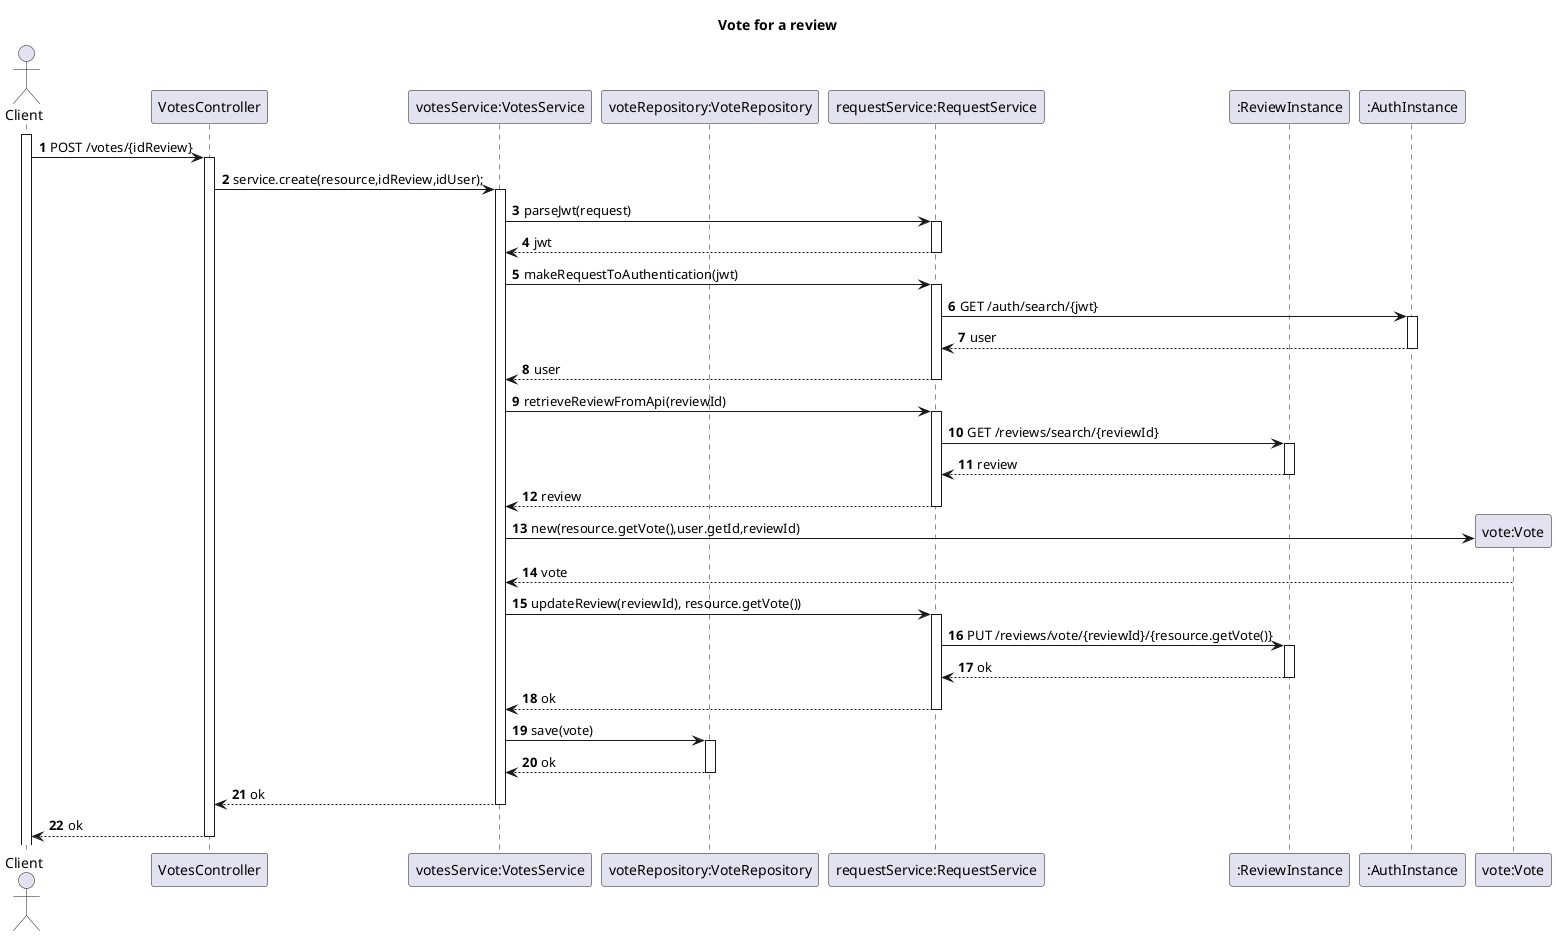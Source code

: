 @startuml
'https://plantuml.com/sequence-diagram

title Vote for a review
autoactivate on
autonumber

actor "Client" as User
participant "VotesController" as Ctrl
participant "votesService:VotesService" as service
participant "voteRepository:VoteRepository" as repo
participant "requestService:RequestService" as request
participant ":ReviewInstance" as instance
participant ":AuthInstance" as instanceAuth

participant "vote:Vote" as vote




activate User
User -> Ctrl : POST /votes/{idReview}
Ctrl -> service : service.create(resource,idReview,idUser);
service -> request: parseJwt(request)
request --> service: jwt
service -> request: makeRequestToAuthentication(jwt)
request -> instanceAuth: GET /auth/search/{jwt}
instanceAuth --> request: user
request --> service: user

service -> request:retrieveReviewFromApi(reviewId)
request -> instance: GET /reviews/search/{reviewId}
instance --> request: review
request --> service: review

service -> vote**: new(resource.getVote(),user.getId,reviewId)
vote --> service: vote
service -> request: updateReview(reviewId), resource.getVote())
request -> instance: PUT /reviews/vote/{reviewId}/{resource.getVote()}
instance --> request: ok
request --> service: ok
service -> repo: save(vote)
repo --> service: ok
service --> Ctrl: ok
Ctrl --> User: ok

@enduml
